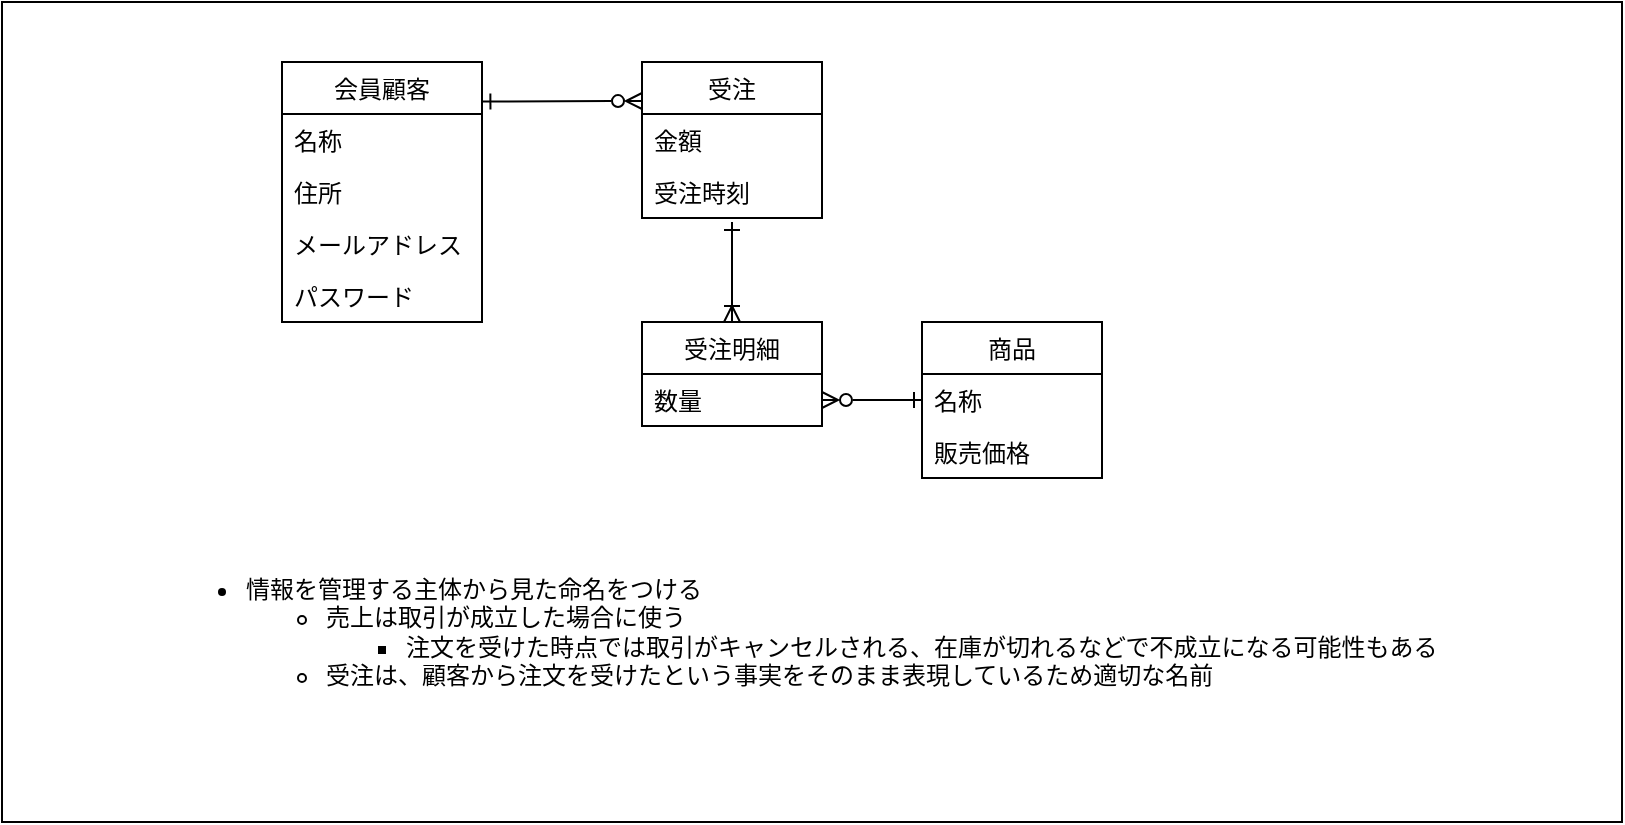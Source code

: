<mxfile>
    <diagram id="vQG2rVUmP_15jDssrkWm" name="Page-1">
        <mxGraphModel dx="725" dy="634" grid="1" gridSize="10" guides="1" tooltips="1" connect="1" arrows="1" fold="1" page="1" pageScale="1" pageWidth="850" pageHeight="1100" math="0" shadow="0">
            <root>
                <mxCell id="0"/>
                <mxCell id="1" parent="0"/>
                <mxCell id="34" value="" style="rounded=0;whiteSpace=wrap;html=1;" parent="1" vertex="1">
                    <mxGeometry x="70" y="70" width="810" height="410" as="geometry"/>
                </mxCell>
                <mxCell id="38" value="受注" style="swimlane;fontStyle=0;childLayout=stackLayout;horizontal=1;startSize=26;fillColor=none;horizontalStack=0;resizeParent=1;resizeParentMax=0;resizeLast=0;collapsible=0;marginBottom=0;swimlaneLine=1;strokeColor=default;connectable=1;allowArrows=1;" parent="1" vertex="1">
                    <mxGeometry x="390" y="100" width="90" height="78" as="geometry">
                        <mxRectangle x="390" y="120" width="80" height="26" as="alternateBounds"/>
                    </mxGeometry>
                </mxCell>
                <mxCell id="46" value="金額" style="text;strokeColor=none;fillColor=none;align=left;verticalAlign=top;spacingLeft=4;spacingRight=4;overflow=hidden;rotatable=0;points=[[0,0.5],[1,0.5]];portConstraint=eastwest;" parent="38" vertex="1">
                    <mxGeometry y="26" width="90" height="26" as="geometry"/>
                </mxCell>
                <mxCell id="94" value="受注時刻" style="text;strokeColor=none;fillColor=none;align=left;verticalAlign=top;spacingLeft=4;spacingRight=4;overflow=hidden;rotatable=0;points=[[0,0.5],[1,0.5]];portConstraint=eastwest;" vertex="1" parent="38">
                    <mxGeometry y="52" width="90" height="26" as="geometry"/>
                </mxCell>
                <mxCell id="66" style="edgeStyle=none;html=1;entryX=0;entryY=0.25;entryDx=0;entryDy=0;startArrow=ERone;startFill=0;endArrow=ERzeroToMany;endFill=0;exitX=1.002;exitY=0.152;exitDx=0;exitDy=0;exitPerimeter=0;" parent="1" target="38" edge="1" source="64">
                    <mxGeometry relative="1" as="geometry">
                        <mxPoint x="310" y="120" as="sourcePoint"/>
                    </mxGeometry>
                </mxCell>
                <mxCell id="64" value="会員顧客" style="swimlane;fontStyle=0;childLayout=stackLayout;horizontal=1;startSize=26;fillColor=none;horizontalStack=0;resizeParent=1;resizeParentMax=0;resizeLast=0;collapsible=0;marginBottom=0;swimlaneLine=1;strokeColor=default;connectable=1;allowArrows=1;" parent="1" vertex="1">
                    <mxGeometry x="210" y="100" width="100" height="130" as="geometry">
                        <mxRectangle x="390" y="120" width="80" height="26" as="alternateBounds"/>
                    </mxGeometry>
                </mxCell>
                <mxCell id="65" value="名称" style="text;strokeColor=none;fillColor=none;align=left;verticalAlign=top;spacingLeft=4;spacingRight=4;overflow=hidden;rotatable=0;points=[[0,0.5],[1,0.5]];portConstraint=eastwest;" parent="64" vertex="1">
                    <mxGeometry y="26" width="100" height="26" as="geometry"/>
                </mxCell>
                <mxCell id="76" value="住所" style="text;strokeColor=none;fillColor=none;align=left;verticalAlign=top;spacingLeft=4;spacingRight=4;overflow=hidden;rotatable=0;points=[[0,0.5],[1,0.5]];portConstraint=eastwest;" parent="64" vertex="1">
                    <mxGeometry y="52" width="100" height="26" as="geometry"/>
                </mxCell>
                <mxCell id="77" value="メールアドレス" style="text;strokeColor=none;fillColor=none;align=left;verticalAlign=top;spacingLeft=4;spacingRight=4;overflow=hidden;rotatable=0;points=[[0,0.5],[1,0.5]];portConstraint=eastwest;" parent="64" vertex="1">
                    <mxGeometry y="78" width="100" height="26" as="geometry"/>
                </mxCell>
                <mxCell id="86" value="パスワード" style="text;strokeColor=none;fillColor=none;align=left;verticalAlign=top;spacingLeft=4;spacingRight=4;overflow=hidden;rotatable=0;points=[[0,0.5],[1,0.5]];portConstraint=eastwest;" parent="64" vertex="1">
                    <mxGeometry y="104" width="100" height="26" as="geometry"/>
                </mxCell>
                <mxCell id="92" value="" style="edgeStyle=none;html=1;endArrow=ERone;endFill=0;startArrow=ERoneToMany;startFill=0;" edge="1" parent="1" source="88">
                    <mxGeometry relative="1" as="geometry">
                        <mxPoint x="435" y="180" as="targetPoint"/>
                    </mxGeometry>
                </mxCell>
                <mxCell id="88" value="受注明細" style="swimlane;fontStyle=0;childLayout=stackLayout;horizontal=1;startSize=26;fillColor=none;horizontalStack=0;resizeParent=1;resizeParentMax=0;resizeLast=0;collapsible=0;marginBottom=0;swimlaneLine=1;strokeColor=default;connectable=1;allowArrows=1;" vertex="1" parent="1">
                    <mxGeometry x="390" y="230" width="90" height="52" as="geometry">
                        <mxRectangle x="390" y="120" width="80" height="26" as="alternateBounds"/>
                    </mxGeometry>
                </mxCell>
                <mxCell id="89" value="数量" style="text;strokeColor=none;fillColor=none;align=left;verticalAlign=top;spacingLeft=4;spacingRight=4;overflow=hidden;rotatable=0;points=[[0,0.5],[1,0.5]];portConstraint=eastwest;" vertex="1" parent="88">
                    <mxGeometry y="26" width="90" height="26" as="geometry"/>
                </mxCell>
                <mxCell id="90" value="商品" style="swimlane;fontStyle=0;childLayout=stackLayout;horizontal=1;startSize=26;fillColor=none;horizontalStack=0;resizeParent=1;resizeParentMax=0;resizeLast=0;collapsible=0;marginBottom=0;swimlaneLine=1;strokeColor=default;connectable=1;allowArrows=1;" vertex="1" parent="1">
                    <mxGeometry x="530" y="230" width="90" height="78" as="geometry">
                        <mxRectangle x="390" y="120" width="80" height="26" as="alternateBounds"/>
                    </mxGeometry>
                </mxCell>
                <mxCell id="91" value="名称" style="text;strokeColor=none;fillColor=none;align=left;verticalAlign=top;spacingLeft=4;spacingRight=4;overflow=hidden;rotatable=0;points=[[0,0.5],[1,0.5]];portConstraint=eastwest;" vertex="1" parent="90">
                    <mxGeometry y="26" width="90" height="26" as="geometry"/>
                </mxCell>
                <mxCell id="95" value="販売価格" style="text;strokeColor=none;fillColor=none;align=left;verticalAlign=top;spacingLeft=4;spacingRight=4;overflow=hidden;rotatable=0;points=[[0,0.5],[1,0.5]];portConstraint=eastwest;" vertex="1" parent="90">
                    <mxGeometry y="52" width="90" height="26" as="geometry"/>
                </mxCell>
                <mxCell id="93" style="edgeStyle=none;html=1;startArrow=ERzeroToMany;startFill=0;endArrow=ERone;endFill=0;" edge="1" parent="1" source="89" target="91">
                    <mxGeometry relative="1" as="geometry"/>
                </mxCell>
                <mxCell id="96" value="&lt;ul&gt;&lt;li&gt;情報を管理する主体から見た命名をつける&lt;/li&gt;&lt;ul&gt;&lt;li&gt;売上は取引が成立した場合に使う&lt;/li&gt;&lt;ul&gt;&lt;li&gt;注文を受けた時点では取引がキャンセルされる、在庫が切れるなどで不成立になる可能性もある&lt;/li&gt;&lt;/ul&gt;&lt;li&gt;受注は、顧客から注文を受けたという事実をそのまま表現しているため適切な名前&lt;/li&gt;&lt;/ul&gt;&lt;/ul&gt;" style="text;html=1;strokeColor=none;fillColor=none;align=left;verticalAlign=middle;whiteSpace=wrap;rounded=0;" vertex="1" parent="1">
                    <mxGeometry x="150" y="340" width="660" height="90" as="geometry"/>
                </mxCell>
            </root>
        </mxGraphModel>
    </diagram>
</mxfile>